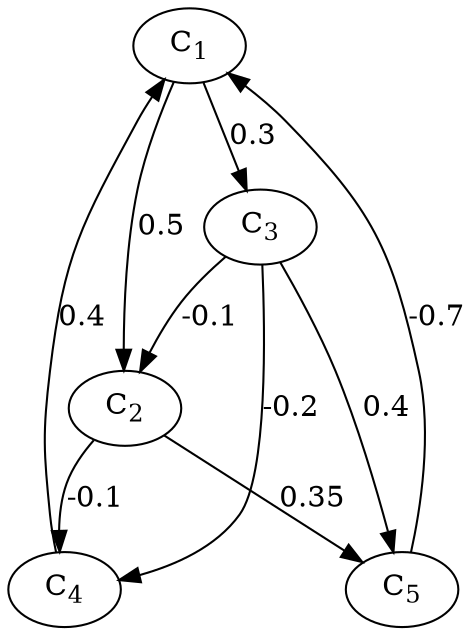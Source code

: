 digraph FCM {
  c1 [label=<C<SUB>1</SUB>>];
  c2 [label=<C<SUB>2</SUB>>]; 
  c3 [label=<C<SUB>3</SUB>>]; 
  c4 [label=<C<SUB>4</SUB>>]; 
  c5 [label=<C<SUB>5</SUB>>];
  
  c1 -> c2 [label="0.5"];
  c1 -> c3 [label="0.3"];
  c2 -> c4 [label="-0.1"];
  c2 -> c5 [label="0.35"];
  c3 -> c2 [label="-0.1"];
  c3 -> c4 [label="-0.2"];
  c3 -> c5 [label="0.4"];
  c4 -> c1 [label="0.4"];
  c5 -> c1 [label="-0.7"];
}
